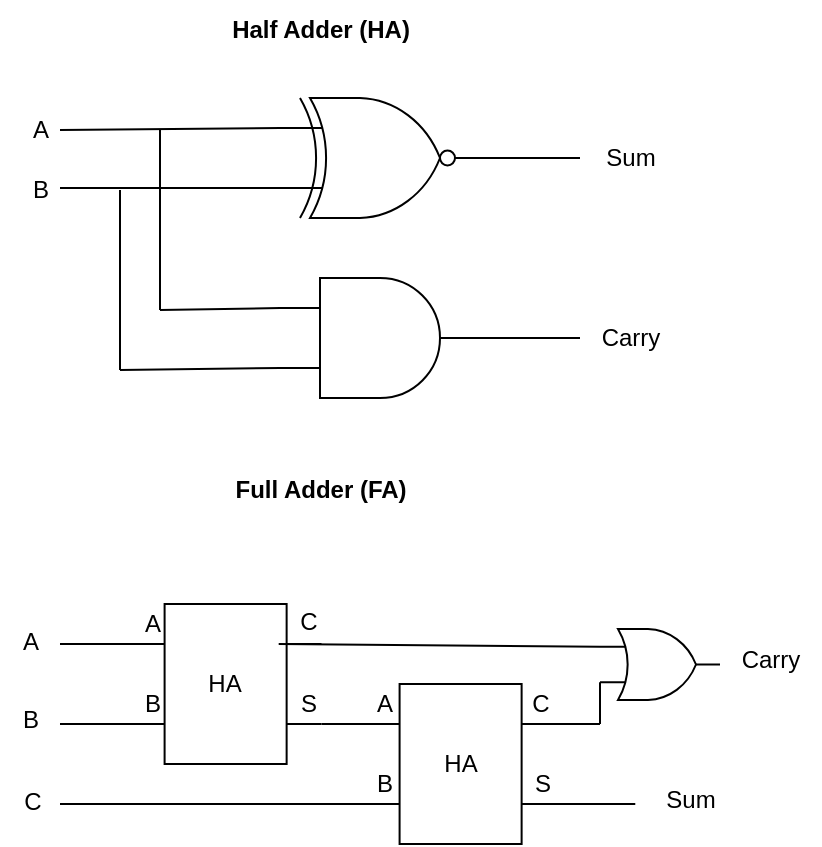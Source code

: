 <mxfile>
    <diagram id="KPfO5LL45yXKrHcrgosP" name="Page-1">
        <mxGraphModel dx="1100" dy="600" grid="1" gridSize="10" guides="1" tooltips="1" connect="1" arrows="0" fold="1" page="1" pageScale="1" pageWidth="850" pageHeight="1100" math="0" shadow="0">
            <root>
                <mxCell id="0"/>
                <mxCell id="1" parent="0"/>
                <mxCell id="28" value="&lt;b&gt;Full Adder (FA)&lt;/b&gt;" style="text;html=1;align=center;verticalAlign=middle;resizable=0;points=[];autosize=1;strokeColor=none;fillColor=none;" vertex="1" parent="1">
                    <mxGeometry x="145" y="265" width="110" height="30" as="geometry"/>
                </mxCell>
                <mxCell id="41" value="" style="group" vertex="1" connectable="0" parent="1">
                    <mxGeometry x="45" y="35" width="335" height="199" as="geometry"/>
                </mxCell>
                <mxCell id="8" style="edgeStyle=none;html=1;exitX=1;exitY=0.5;exitDx=0;exitDy=0;exitPerimeter=0;endArrow=none;endFill=0;" edge="1" parent="41" source="2">
                    <mxGeometry relative="1" as="geometry">
                        <mxPoint x="285" y="79" as="targetPoint"/>
                        <mxPoint x="235" y="83" as="sourcePoint"/>
                    </mxGeometry>
                </mxCell>
                <mxCell id="9" style="edgeStyle=none;html=1;exitX=0;exitY=0.25;exitDx=0;exitDy=0;exitPerimeter=0;endArrow=none;endFill=0;" edge="1" parent="41">
                    <mxGeometry relative="1" as="geometry">
                        <mxPoint x="25" y="65" as="targetPoint"/>
                        <mxPoint x="135" y="64" as="sourcePoint"/>
                        <Array as="points"/>
                    </mxGeometry>
                </mxCell>
                <mxCell id="10" style="edgeStyle=none;html=1;exitX=0;exitY=0.75;exitDx=0;exitDy=0;exitPerimeter=0;endArrow=none;endFill=0;" edge="1" parent="41" source="2">
                    <mxGeometry relative="1" as="geometry">
                        <mxPoint x="25" y="94" as="targetPoint"/>
                    </mxGeometry>
                </mxCell>
                <mxCell id="2" value="" style="verticalLabelPosition=bottom;shadow=0;dashed=0;align=center;html=1;verticalAlign=top;shape=mxgraph.electrical.logic_gates.logic_gate;operation=xor;negating=1;negSize=0.15;" vertex="1" parent="41">
                    <mxGeometry x="135" y="49" width="100" height="60" as="geometry"/>
                </mxCell>
                <mxCell id="16" style="edgeStyle=none;html=1;exitX=0;exitY=0.25;exitDx=0;exitDy=0;exitPerimeter=0;endArrow=none;endFill=0;" edge="1" parent="41" source="11">
                    <mxGeometry relative="1" as="geometry">
                        <mxPoint x="75" y="155" as="targetPoint"/>
                    </mxGeometry>
                </mxCell>
                <mxCell id="17" style="edgeStyle=none;html=1;exitX=1;exitY=0.5;exitDx=0;exitDy=0;exitPerimeter=0;endArrow=none;endFill=0;" edge="1" parent="41" source="11">
                    <mxGeometry relative="1" as="geometry">
                        <mxPoint x="285" y="169" as="targetPoint"/>
                    </mxGeometry>
                </mxCell>
                <mxCell id="18" style="edgeStyle=none;html=1;exitX=0;exitY=0.75;exitDx=0;exitDy=0;exitPerimeter=0;endArrow=none;endFill=0;" edge="1" parent="41" source="11">
                    <mxGeometry relative="1" as="geometry">
                        <mxPoint x="55" y="185" as="targetPoint"/>
                    </mxGeometry>
                </mxCell>
                <mxCell id="11" value="" style="verticalLabelPosition=bottom;shadow=0;dashed=0;align=center;html=1;verticalAlign=top;shape=mxgraph.electrical.logic_gates.logic_gate;operation=and;" vertex="1" parent="41">
                    <mxGeometry x="135" y="139" width="100" height="60" as="geometry"/>
                </mxCell>
                <mxCell id="20" value="" style="endArrow=none;html=1;" edge="1" parent="41">
                    <mxGeometry width="50" height="50" relative="1" as="geometry">
                        <mxPoint x="75" y="155" as="sourcePoint"/>
                        <mxPoint x="75" y="65" as="targetPoint"/>
                    </mxGeometry>
                </mxCell>
                <mxCell id="21" value="" style="endArrow=none;html=1;" edge="1" parent="41">
                    <mxGeometry width="50" height="50" relative="1" as="geometry">
                        <mxPoint x="75" y="155" as="sourcePoint"/>
                        <mxPoint x="75.0" y="65" as="targetPoint"/>
                    </mxGeometry>
                </mxCell>
                <mxCell id="22" value="" style="endArrow=none;html=1;" edge="1" parent="41">
                    <mxGeometry width="50" height="50" relative="1" as="geometry">
                        <mxPoint x="55" y="185" as="sourcePoint"/>
                        <mxPoint x="55" y="95" as="targetPoint"/>
                    </mxGeometry>
                </mxCell>
                <mxCell id="23" value="A" style="text;html=1;align=center;verticalAlign=middle;resizable=0;points=[];autosize=1;strokeColor=none;fillColor=none;" vertex="1" parent="41">
                    <mxGeometry y="50" width="30" height="30" as="geometry"/>
                </mxCell>
                <mxCell id="24" value="B" style="text;html=1;align=center;verticalAlign=middle;resizable=0;points=[];autosize=1;strokeColor=none;fillColor=none;" vertex="1" parent="41">
                    <mxGeometry y="80" width="30" height="30" as="geometry"/>
                </mxCell>
                <mxCell id="25" value="Sum" style="text;html=1;align=center;verticalAlign=middle;resizable=0;points=[];autosize=1;strokeColor=none;fillColor=none;" vertex="1" parent="41">
                    <mxGeometry x="285" y="64" width="50" height="30" as="geometry"/>
                </mxCell>
                <mxCell id="26" value="Carry" style="text;html=1;align=center;verticalAlign=middle;resizable=0;points=[];autosize=1;strokeColor=none;fillColor=none;" vertex="1" parent="41">
                    <mxGeometry x="285" y="154" width="50" height="30" as="geometry"/>
                </mxCell>
                <mxCell id="27" value="&lt;b&gt;Half Adder (HA)&lt;/b&gt;" style="text;html=1;align=center;verticalAlign=middle;resizable=0;points=[];autosize=1;strokeColor=none;fillColor=none;" vertex="1" parent="41">
                    <mxGeometry x="100" width="110" height="30" as="geometry"/>
                </mxCell>
                <mxCell id="58" value="" style="group" vertex="1" connectable="0" parent="1">
                    <mxGeometry x="70" y="332" width="340" height="125" as="geometry"/>
                </mxCell>
                <mxCell id="40" value="" style="group" vertex="1" connectable="0" parent="58">
                    <mxGeometry x="30.507" width="104.597" height="85" as="geometry"/>
                </mxCell>
                <mxCell id="32" style="edgeStyle=none;html=1;exitX=1;exitY=0.25;exitDx=0;exitDy=0;endArrow=none;endFill=0;" edge="1" parent="40" source="30">
                    <mxGeometry relative="1" as="geometry">
                        <mxPoint x="100.239" y="25" as="targetPoint"/>
                    </mxGeometry>
                </mxCell>
                <mxCell id="33" style="edgeStyle=none;html=1;exitX=1;exitY=0.75;exitDx=0;exitDy=0;endArrow=none;endFill=0;" edge="1" parent="40" source="30">
                    <mxGeometry relative="1" as="geometry">
                        <mxPoint x="100.239" y="65" as="targetPoint"/>
                    </mxGeometry>
                </mxCell>
                <mxCell id="34" style="edgeStyle=none;html=1;exitX=0;exitY=0.25;exitDx=0;exitDy=0;endArrow=none;endFill=0;" edge="1" parent="40" source="30">
                    <mxGeometry relative="1" as="geometry">
                        <mxPoint x="4.358" y="25" as="targetPoint"/>
                    </mxGeometry>
                </mxCell>
                <mxCell id="35" style="edgeStyle=none;html=1;exitX=0;exitY=0.75;exitDx=0;exitDy=0;endArrow=none;endFill=0;" edge="1" parent="40" source="30">
                    <mxGeometry relative="1" as="geometry">
                        <mxPoint x="4.358" y="65" as="targetPoint"/>
                    </mxGeometry>
                </mxCell>
                <mxCell id="30" value="HA" style="rounded=0;whiteSpace=wrap;html=1;" vertex="1" parent="40">
                    <mxGeometry x="21.791" y="5" width="61.015" height="80" as="geometry"/>
                </mxCell>
                <mxCell id="36" value="A" style="text;html=1;align=center;verticalAlign=middle;resizable=0;points=[];autosize=1;strokeColor=none;fillColor=none;" vertex="1" parent="40">
                    <mxGeometry width="30" height="30" as="geometry"/>
                </mxCell>
                <mxCell id="37" value="B" style="text;html=1;align=center;verticalAlign=middle;resizable=0;points=[];autosize=1;strokeColor=none;fillColor=none;" vertex="1" parent="40">
                    <mxGeometry y="40" width="30" height="30" as="geometry"/>
                </mxCell>
                <mxCell id="38" value="C" style="text;html=1;align=center;verticalAlign=middle;resizable=0;points=[];autosize=1;strokeColor=none;fillColor=none;" vertex="1" parent="40">
                    <mxGeometry x="78.448" y="-1" width="30" height="30" as="geometry"/>
                </mxCell>
                <mxCell id="39" value="S" style="text;html=1;align=center;verticalAlign=middle;resizable=0;points=[];autosize=1;strokeColor=none;fillColor=none;" vertex="1" parent="40">
                    <mxGeometry x="78.448" y="40" width="30" height="30" as="geometry"/>
                </mxCell>
                <mxCell id="42" value="" style="group" vertex="1" connectable="0" parent="58">
                    <mxGeometry x="187.403" y="40" width="152.597" height="85" as="geometry"/>
                </mxCell>
                <mxCell id="43" style="edgeStyle=none;html=1;exitX=1;exitY=0.25;exitDx=0;exitDy=0;endArrow=none;endFill=0;" edge="1" parent="42" source="47">
                    <mxGeometry relative="1" as="geometry">
                        <mxPoint x="82.597" y="25" as="targetPoint"/>
                    </mxGeometry>
                </mxCell>
                <mxCell id="44" style="edgeStyle=none;html=1;exitX=1;exitY=0.75;exitDx=0;exitDy=0;endArrow=none;endFill=0;" edge="1" parent="42" source="47">
                    <mxGeometry relative="1" as="geometry">
                        <mxPoint x="100.239" y="65" as="targetPoint"/>
                    </mxGeometry>
                </mxCell>
                <mxCell id="45" style="edgeStyle=none;html=1;exitX=0;exitY=0.25;exitDx=0;exitDy=0;endArrow=none;endFill=0;" edge="1" parent="42" source="47">
                    <mxGeometry relative="1" as="geometry">
                        <mxPoint x="4.358" y="25" as="targetPoint"/>
                    </mxGeometry>
                </mxCell>
                <mxCell id="46" style="edgeStyle=none;html=1;exitX=0;exitY=0.75;exitDx=0;exitDy=0;endArrow=none;endFill=0;" edge="1" parent="42" source="47">
                    <mxGeometry relative="1" as="geometry">
                        <mxPoint x="4.358" y="65" as="targetPoint"/>
                    </mxGeometry>
                </mxCell>
                <mxCell id="65" value="" style="group" vertex="1" connectable="0" parent="42">
                    <mxGeometry x="-37.4" width="108.448" height="85" as="geometry"/>
                </mxCell>
                <mxCell id="47" value="HA" style="rounded=0;whiteSpace=wrap;html=1;" vertex="1" parent="65">
                    <mxGeometry x="19.791" y="5" width="61.015" height="80" as="geometry"/>
                </mxCell>
                <mxCell id="48" value="A" style="text;html=1;align=center;verticalAlign=middle;resizable=0;points=[];autosize=1;strokeColor=none;fillColor=none;" vertex="1" parent="65">
                    <mxGeometry x="-3" width="30" height="30" as="geometry"/>
                </mxCell>
                <mxCell id="49" value="B" style="text;html=1;align=center;verticalAlign=middle;resizable=0;points=[];autosize=1;strokeColor=none;fillColor=none;" vertex="1" parent="65">
                    <mxGeometry x="-3" y="40" width="30" height="30" as="geometry"/>
                </mxCell>
                <mxCell id="50" value="C" style="text;html=1;align=center;verticalAlign=middle;resizable=0;points=[];autosize=1;strokeColor=none;fillColor=none;" vertex="1" parent="65">
                    <mxGeometry x="75.448" width="30" height="30" as="geometry"/>
                </mxCell>
                <mxCell id="51" value="S" style="text;html=1;align=center;verticalAlign=middle;resizable=0;points=[];autosize=1;strokeColor=none;fillColor=none;" vertex="1" parent="65">
                    <mxGeometry x="76.448" y="40" width="30" height="30" as="geometry"/>
                </mxCell>
                <mxCell id="57" value="" style="verticalLabelPosition=bottom;shadow=0;dashed=0;align=center;html=1;verticalAlign=top;shape=mxgraph.electrical.logic_gates.logic_gate;operation=or;" vertex="1" parent="42">
                    <mxGeometry x="82.597" y="-22.5" width="60" height="35.5" as="geometry"/>
                </mxCell>
                <mxCell id="75" value="Sum" style="text;html=1;align=center;verticalAlign=middle;resizable=0;points=[];autosize=1;strokeColor=none;fillColor=none;" vertex="1" parent="42">
                    <mxGeometry x="102.597" y="48" width="50" height="30" as="geometry"/>
                </mxCell>
                <mxCell id="52" value="" style="endArrow=none;html=1;" edge="1" parent="58">
                    <mxGeometry width="50" height="50" relative="1" as="geometry">
                        <mxPoint x="130.746" y="65" as="sourcePoint"/>
                        <mxPoint x="170" y="65" as="targetPoint"/>
                    </mxGeometry>
                </mxCell>
                <mxCell id="53" value="" style="endArrow=none;html=1;" edge="1" parent="58">
                    <mxGeometry width="50" height="50" relative="1" as="geometry">
                        <mxPoint y="105" as="sourcePoint"/>
                        <mxPoint x="170" y="105" as="targetPoint"/>
                    </mxGeometry>
                </mxCell>
                <mxCell id="54" value="" style="endArrow=none;html=1;exitX=0.5;exitY=0.833;exitDx=0;exitDy=0;exitPerimeter=0;" edge="1" parent="58" source="37">
                    <mxGeometry width="50" height="50" relative="1" as="geometry">
                        <mxPoint x="165.612" y="125" as="sourcePoint"/>
                        <mxPoint y="65" as="targetPoint"/>
                    </mxGeometry>
                </mxCell>
                <mxCell id="64" value="" style="endArrow=none;html=1;exitX=0.5;exitY=0.833;exitDx=0;exitDy=0;exitPerimeter=0;" edge="1" parent="58">
                    <mxGeometry width="50" height="50" relative="1" as="geometry">
                        <mxPoint x="45.507" y="25" as="sourcePoint"/>
                        <mxPoint y="25.01" as="targetPoint"/>
                    </mxGeometry>
                </mxCell>
                <mxCell id="60" style="edgeStyle=none;html=1;exitX=0;exitY=0.25;exitDx=0;exitDy=0;exitPerimeter=0;endArrow=none;endFill=0;entryX=0.013;entryY=0.865;entryDx=0;entryDy=0;entryPerimeter=0;" edge="1" parent="58" source="57" target="38">
                    <mxGeometry relative="1" as="geometry">
                        <mxPoint x="150" y="26.0" as="targetPoint"/>
                    </mxGeometry>
                </mxCell>
                <mxCell id="61" value="" style="endArrow=none;html=1;entryX=0;entryY=0.75;entryDx=0;entryDy=0;entryPerimeter=0;endSize=6;" edge="1" parent="1" target="57">
                    <mxGeometry width="50" height="50" relative="1" as="geometry">
                        <mxPoint x="340" y="397" as="sourcePoint"/>
                        <mxPoint x="242" y="390" as="targetPoint"/>
                    </mxGeometry>
                </mxCell>
                <mxCell id="74" value="Carry" style="text;html=1;align=center;verticalAlign=middle;resizable=0;points=[];autosize=1;strokeColor=none;fillColor=none;" vertex="1" parent="1">
                    <mxGeometry x="400" y="350" width="50" height="30" as="geometry"/>
                </mxCell>
                <mxCell id="76" value="A" style="text;html=1;align=center;verticalAlign=middle;resizable=0;points=[];autosize=1;strokeColor=none;fillColor=none;" vertex="1" parent="1">
                    <mxGeometry x="40" y="341" width="30" height="30" as="geometry"/>
                </mxCell>
                <mxCell id="77" value="B" style="text;html=1;align=center;verticalAlign=middle;resizable=0;points=[];autosize=1;strokeColor=none;fillColor=none;" vertex="1" parent="1">
                    <mxGeometry x="40" y="380" width="30" height="30" as="geometry"/>
                </mxCell>
                <mxCell id="78" value="C" style="text;html=1;align=center;verticalAlign=middle;resizable=0;points=[];autosize=1;strokeColor=none;fillColor=none;" vertex="1" parent="1">
                    <mxGeometry x="41" y="421" width="30" height="30" as="geometry"/>
                </mxCell>
            </root>
        </mxGraphModel>
    </diagram>
</mxfile>